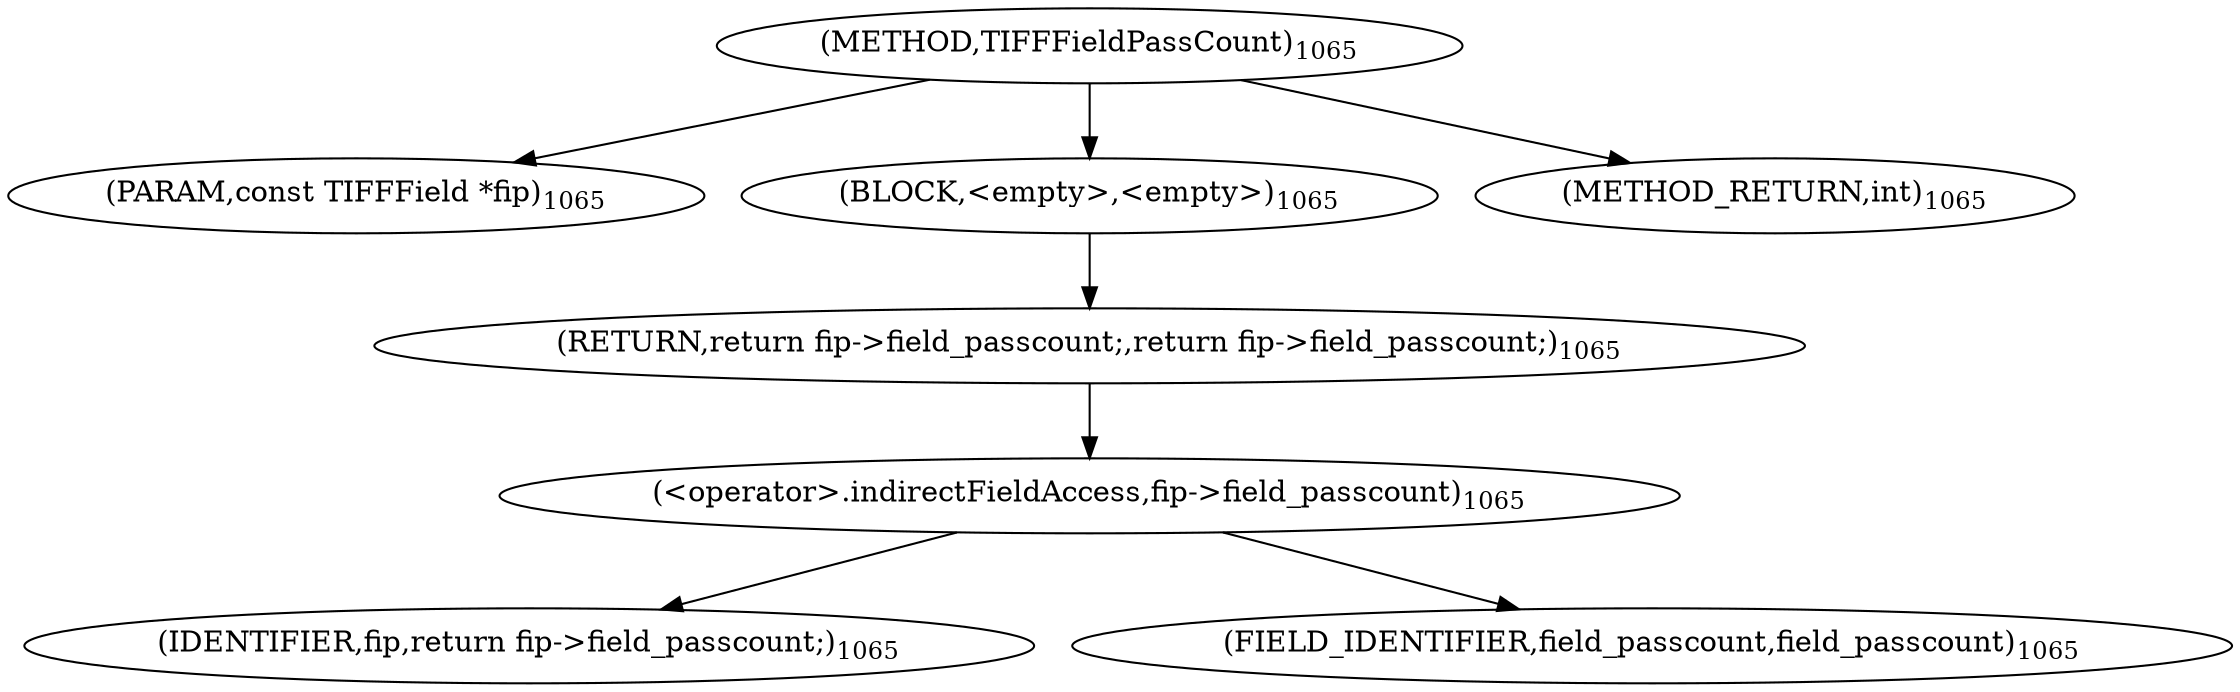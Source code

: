 digraph "TIFFFieldPassCount" {  
"27706" [label = <(METHOD,TIFFFieldPassCount)<SUB>1065</SUB>> ]
"27707" [label = <(PARAM,const TIFFField *fip)<SUB>1065</SUB>> ]
"27708" [label = <(BLOCK,&lt;empty&gt;,&lt;empty&gt;)<SUB>1065</SUB>> ]
"27709" [label = <(RETURN,return fip-&gt;field_passcount;,return fip-&gt;field_passcount;)<SUB>1065</SUB>> ]
"27710" [label = <(&lt;operator&gt;.indirectFieldAccess,fip-&gt;field_passcount)<SUB>1065</SUB>> ]
"27711" [label = <(IDENTIFIER,fip,return fip-&gt;field_passcount;)<SUB>1065</SUB>> ]
"27712" [label = <(FIELD_IDENTIFIER,field_passcount,field_passcount)<SUB>1065</SUB>> ]
"27713" [label = <(METHOD_RETURN,int)<SUB>1065</SUB>> ]
  "27706" -> "27707" 
  "27706" -> "27708" 
  "27706" -> "27713" 
  "27708" -> "27709" 
  "27709" -> "27710" 
  "27710" -> "27711" 
  "27710" -> "27712" 
}
